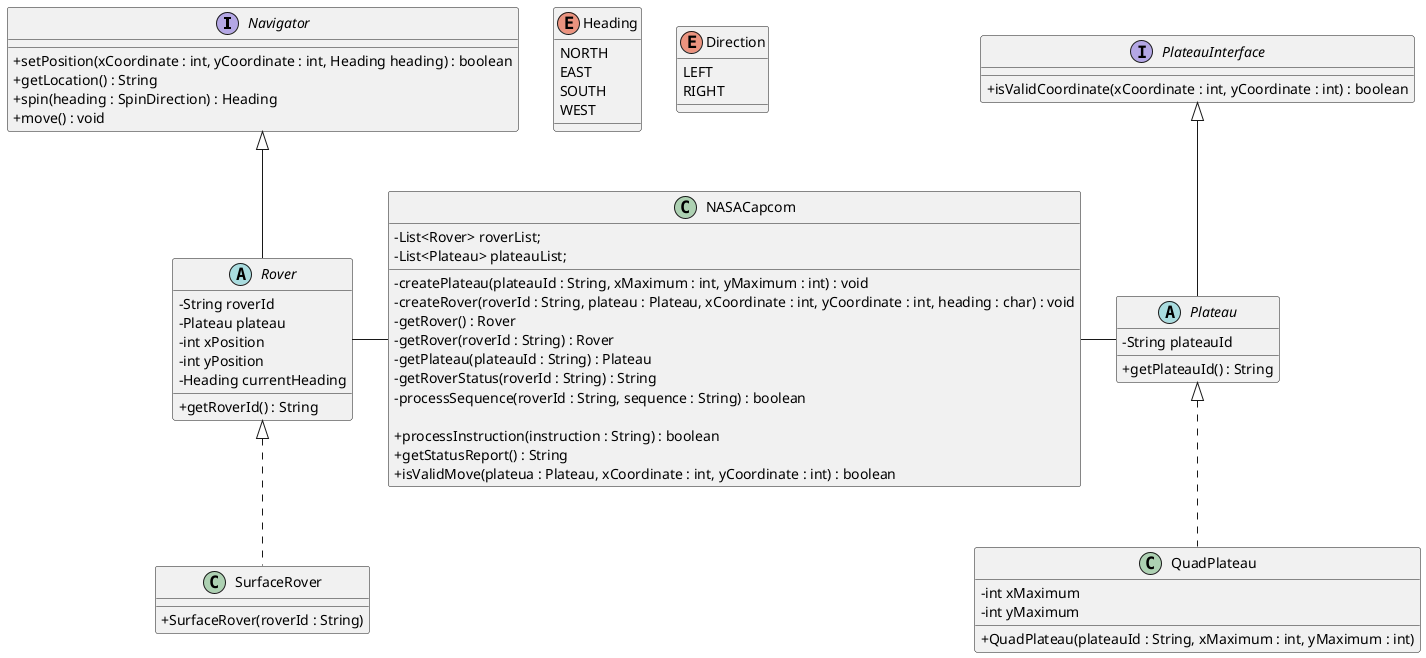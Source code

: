 @startuml
skinparam classAttributeIconSize 0

interface Navigator {
    + setPosition(xCoordinate : int, yCoordinate : int, Heading heading) : boolean
    + getLocation() : String
    + spin(heading : SpinDirection) : Heading
    + move() : void
}

abstract class Rover extends Navigator  {
  - String roverId
  - Plateau plateau
  - int xPosition
  - int yPosition
  - Heading currentHeading

  + getRoverId() : String
}

class SurfaceRover implements Rover  {
    + SurfaceRover(roverId : String)
}

interface PlateauInterface  {
   + isValidCoordinate(xCoordinate : int, yCoordinate : int) : boolean
}

abstract class Plateau extends PlateauInterface {
  - String plateauId
  + getPlateauId() : String
}

class QuadPlateau implements Plateau {
  - int xMaximum
  - int yMaximum

   + QuadPlateau(plateauId : String, xMaximum : int, yMaximum : int)

}


enum Heading
{
NORTH
EAST
SOUTH
WEST
}

enum Direction
{
LEFT
RIGHT
}

class NASACapcom {
  - List<Rover> roverList;
  - List<Plateau> plateauList;

  - createPlateau(plateauId : String, xMaximum : int, yMaximum : int) : void
  - createRover(roverId : String, plateau : Plateau, xCoordinate : int, yCoordinate : int, heading : char) : void
  - getRover() : Rover
  - getRover(roverId : String) : Rover
  - getPlateau(plateauId : String) : Plateau
  - getRoverStatus(roverId : String) : String
  - processSequence(roverId : String, sequence : String) : boolean

  + processInstruction(instruction : String) : boolean
  + getStatusReport() : String
  + isValidMove(plateua : Plateau, xCoordinate : int, yCoordinate : int) : boolean
}

NASACapcom - Plateau
Rover - NASACapcom


Heading -[hidden] Navigator
Heading -[hidden] Direction
@enduml